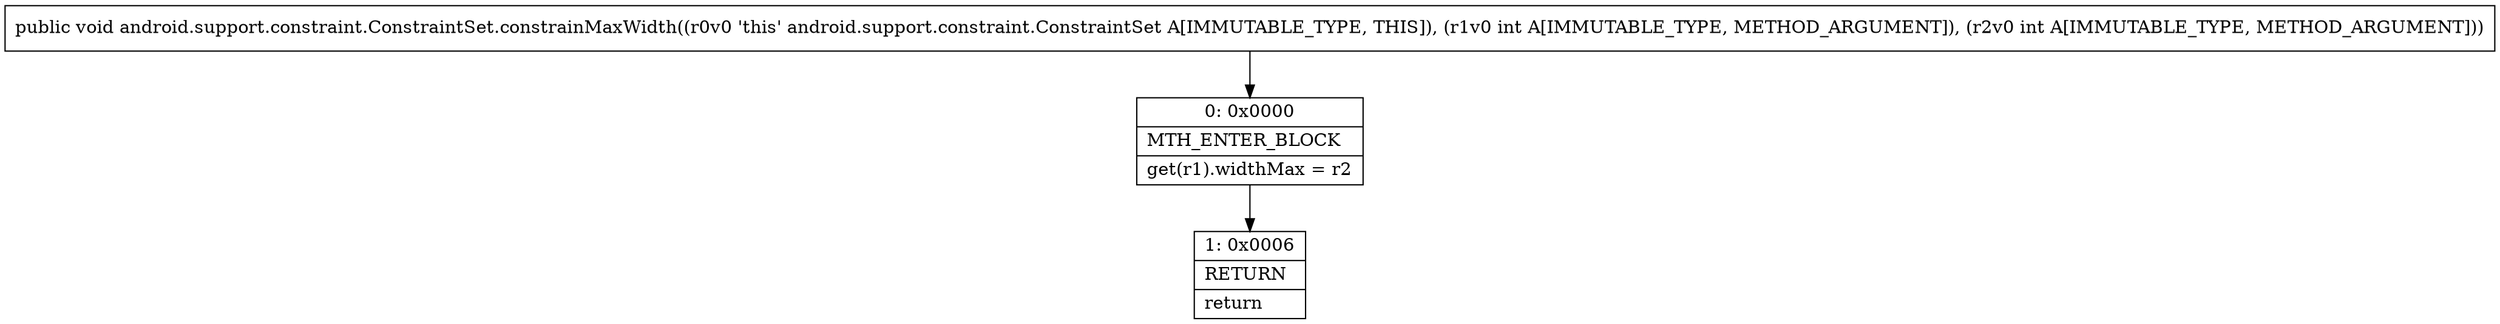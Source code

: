 digraph "CFG forandroid.support.constraint.ConstraintSet.constrainMaxWidth(II)V" {
Node_0 [shape=record,label="{0\:\ 0x0000|MTH_ENTER_BLOCK\l|get(r1).widthMax = r2\l}"];
Node_1 [shape=record,label="{1\:\ 0x0006|RETURN\l|return\l}"];
MethodNode[shape=record,label="{public void android.support.constraint.ConstraintSet.constrainMaxWidth((r0v0 'this' android.support.constraint.ConstraintSet A[IMMUTABLE_TYPE, THIS]), (r1v0 int A[IMMUTABLE_TYPE, METHOD_ARGUMENT]), (r2v0 int A[IMMUTABLE_TYPE, METHOD_ARGUMENT])) }"];
MethodNode -> Node_0;
Node_0 -> Node_1;
}

